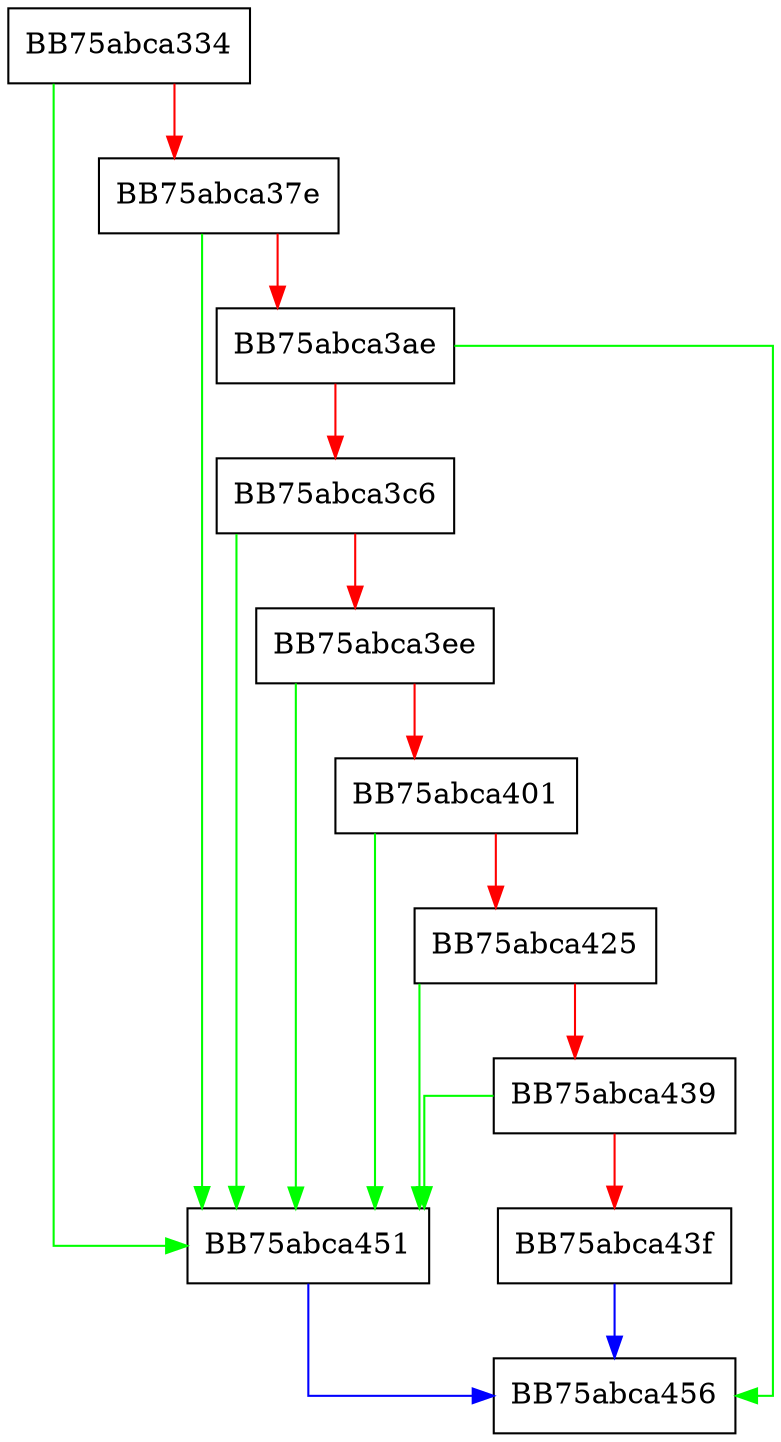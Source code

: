 digraph GetDynamicMethodInfo {
  node [shape="box"];
  graph [splines=ortho];
  BB75abca334 -> BB75abca451 [color="green"];
  BB75abca334 -> BB75abca37e [color="red"];
  BB75abca37e -> BB75abca451 [color="green"];
  BB75abca37e -> BB75abca3ae [color="red"];
  BB75abca3ae -> BB75abca456 [color="green"];
  BB75abca3ae -> BB75abca3c6 [color="red"];
  BB75abca3c6 -> BB75abca451 [color="green"];
  BB75abca3c6 -> BB75abca3ee [color="red"];
  BB75abca3ee -> BB75abca451 [color="green"];
  BB75abca3ee -> BB75abca401 [color="red"];
  BB75abca401 -> BB75abca451 [color="green"];
  BB75abca401 -> BB75abca425 [color="red"];
  BB75abca425 -> BB75abca451 [color="green"];
  BB75abca425 -> BB75abca439 [color="red"];
  BB75abca439 -> BB75abca451 [color="green"];
  BB75abca439 -> BB75abca43f [color="red"];
  BB75abca43f -> BB75abca456 [color="blue"];
  BB75abca451 -> BB75abca456 [color="blue"];
}
